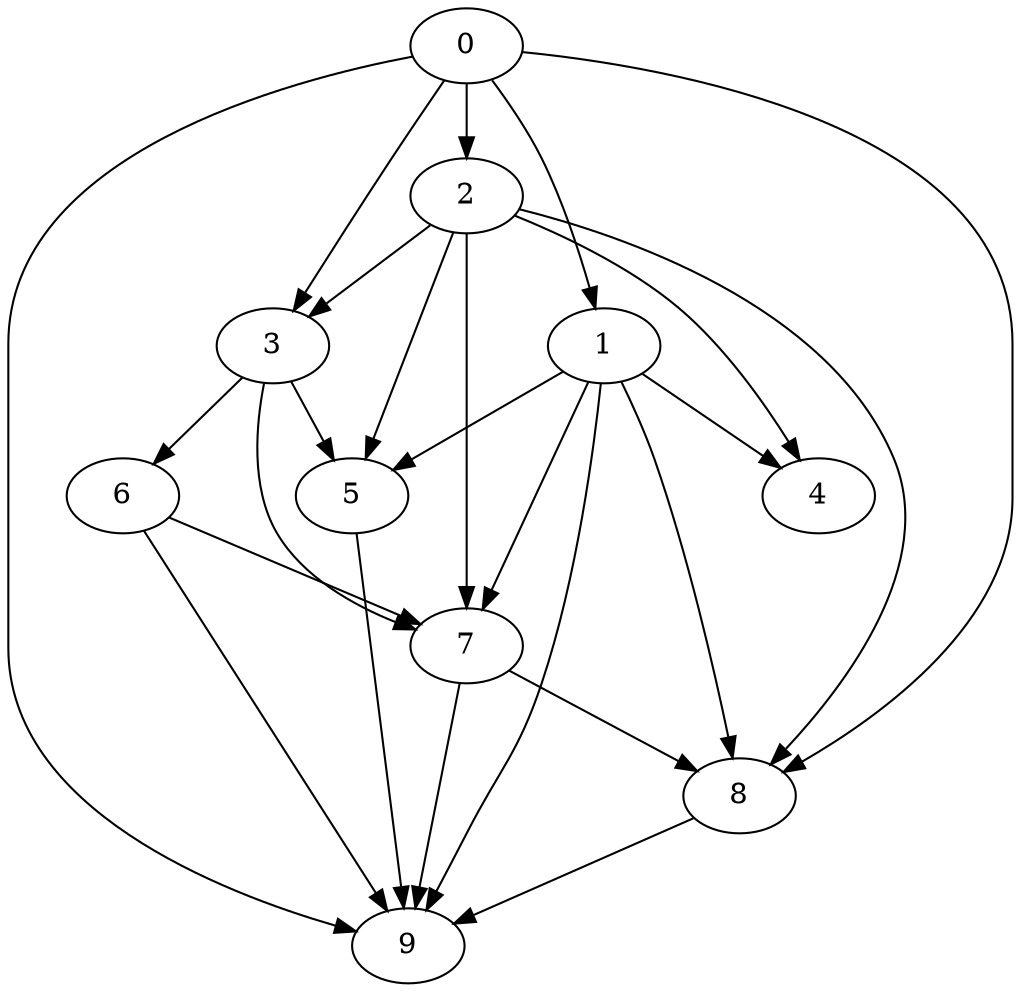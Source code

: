 digraph "Random_Nodes_10_Density_2.40_CCR_0.10_WeightType_Random_Homogeneous-2" {
0 [Weight=79];
2 [Weight=157];
3 [Weight=262];
1 [Weight=236];
6 [Weight=52];
7 [Weight=210];
8 [Weight=131];
5 [Weight=131];
9 [Weight=157];
4 [Weight=52];
7 -> 9 [Weight=5];
0 -> 8 [Weight=9];
6 -> 9 [Weight=10];
3 -> 5 [Weight=7];
1 -> 4 [Weight=8];
1 -> 7 [Weight=6];
0 -> 3 [Weight=8];
7 -> 8 [Weight=5];
6 -> 7 [Weight=3];
1 -> 8 [Weight=3];
2 -> 4 [Weight=9];
2 -> 5 [Weight=3];
2 -> 8 [Weight=6];
0 -> 2 [Weight=8];
0 -> 1 [Weight=8];
2 -> 3 [Weight=7];
3 -> 6 [Weight=9];
1 -> 5 [Weight=2];
8 -> 9 [Weight=7];
3 -> 7 [Weight=8];
2 -> 7 [Weight=2];
5 -> 9 [Weight=6];
0 -> 9 [Weight=6];
1 -> 9 [Weight=2];
}
